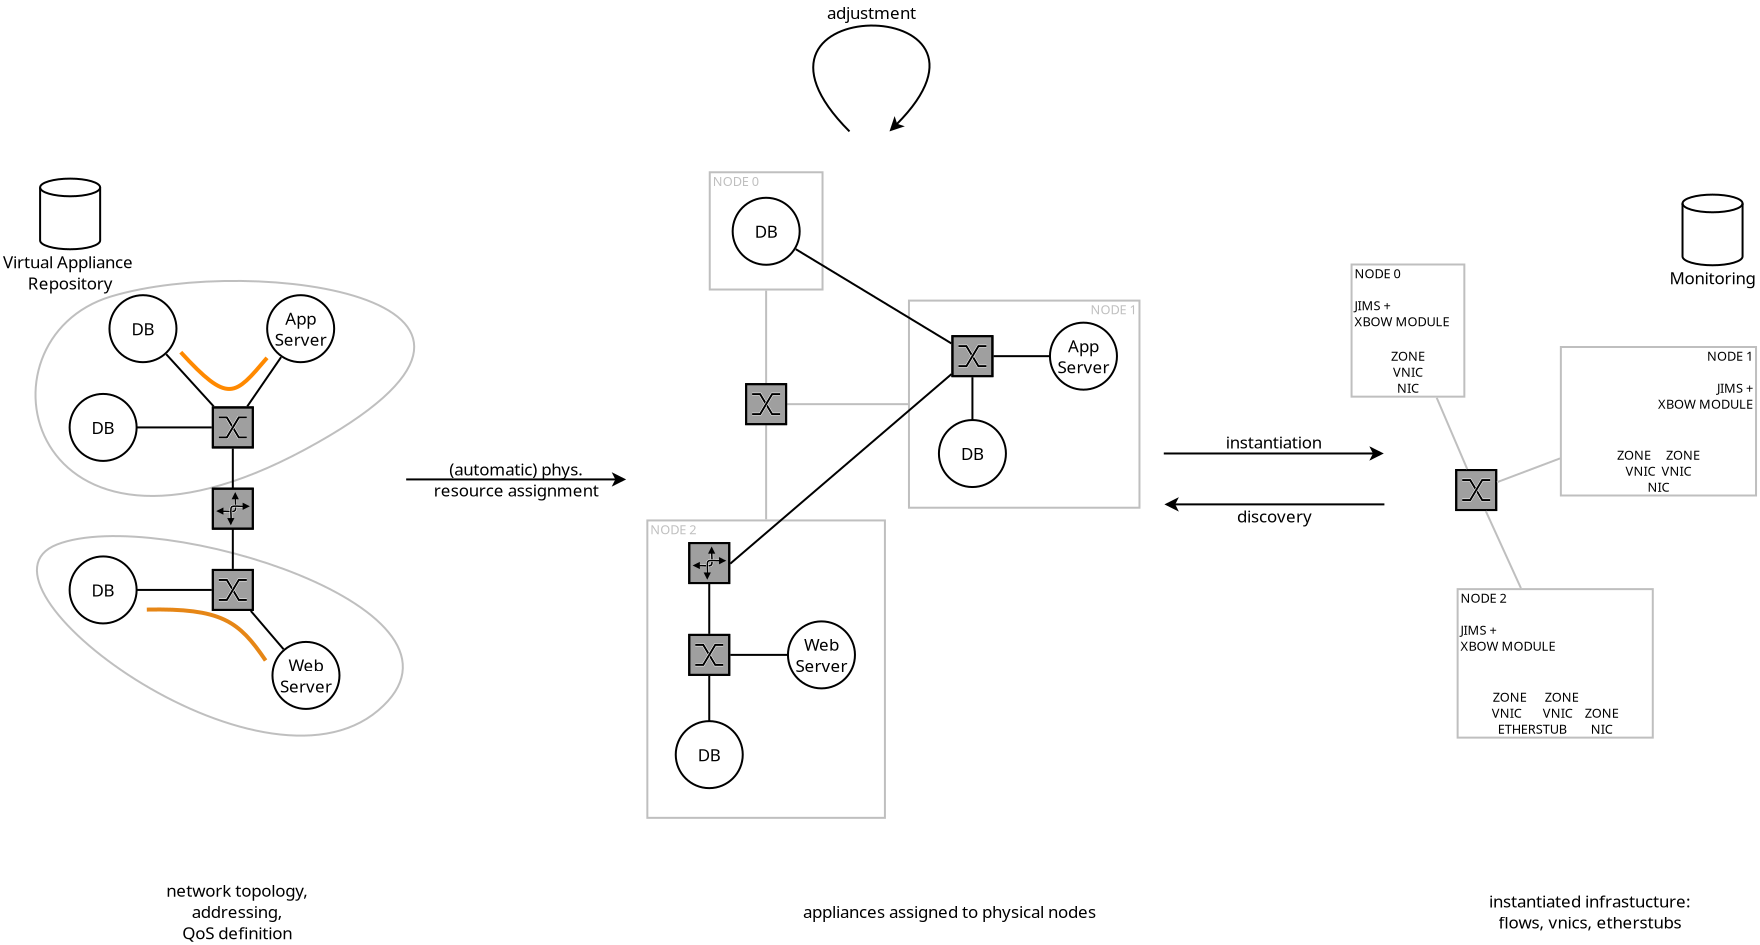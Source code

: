 <?xml version="1.0" encoding="UTF-8"?>
<dia:diagram xmlns:dia="http://www.lysator.liu.se/~alla/dia/">
  <dia:layer name="LANs, Nodes" visible="true">
    <dia:object type="Standard - Beziergon" version="0" id="O0">
      <dia:attribute name="obj_pos">
        <dia:point val="1,21.65"/>
      </dia:attribute>
      <dia:attribute name="obj_bb">
        <dia:rectangle val="-0.061,21.183;18.334,31.261"/>
      </dia:attribute>
      <dia:attribute name="bez_points">
        <dia:point val="1,21.65"/>
        <dia:point val="6.05,19.7"/>
        <dia:point val="22.95,24.95"/>
        <dia:point val="17.05,29.95"/>
        <dia:point val="11.15,34.95"/>
        <dia:point val="-4.05,23.6"/>
      </dia:attribute>
      <dia:attribute name="corner_types">
        <dia:enum val="164866672"/>
        <dia:enum val="0"/>
        <dia:enum val="0"/>
      </dia:attribute>
      <dia:attribute name="line_color">
        <dia:color val="#bfbfbf"/>
      </dia:attribute>
      <dia:attribute name="line_width">
        <dia:real val="0.1"/>
      </dia:attribute>
      <dia:attribute name="show_background">
        <dia:boolean val="true"/>
      </dia:attribute>
    </dia:object>
    <dia:object type="Standard - Beziergon" version="0" id="O1">
      <dia:attribute name="obj_pos">
        <dia:point val="3.7,9.25"/>
      </dia:attribute>
      <dia:attribute name="obj_bb">
        <dia:rectangle val="-0.133,8.425;18.902,19.277"/>
      </dia:attribute>
      <dia:attribute name="bez_points">
        <dia:point val="3.7,9.25"/>
        <dia:point val="10.85,7.1"/>
        <dia:point val="27.4,9.35"/>
        <dia:point val="13.4,16.9"/>
        <dia:point val="-0.6,24.45"/>
        <dia:point val="-3.45,11.4"/>
      </dia:attribute>
      <dia:attribute name="corner_types">
        <dia:enum val="165515408"/>
        <dia:enum val="0"/>
        <dia:enum val="0"/>
      </dia:attribute>
      <dia:attribute name="line_color">
        <dia:color val="#bfbfbf"/>
      </dia:attribute>
      <dia:attribute name="line_width">
        <dia:real val="0.1"/>
      </dia:attribute>
      <dia:attribute name="show_background">
        <dia:boolean val="true"/>
      </dia:attribute>
    </dia:object>
  </dia:layer>
  <dia:layer name="Tło" visible="true" active="true">
    <dia:object type="Network - Storage" version="1" id="O2">
      <dia:attribute name="obj_pos">
        <dia:point val="0.147,3.36"/>
      </dia:attribute>
      <dia:attribute name="obj_bb">
        <dia:rectangle val="-2.057,3.31;5.353,9.044"/>
      </dia:attribute>
      <dia:attribute name="meta">
        <dia:composite type="dict"/>
      </dia:attribute>
      <dia:attribute name="elem_corner">
        <dia:point val="0.147,3.36"/>
      </dia:attribute>
      <dia:attribute name="elem_width">
        <dia:real val="3.002"/>
      </dia:attribute>
      <dia:attribute name="elem_height">
        <dia:real val="3.532"/>
      </dia:attribute>
      <dia:attribute name="line_width">
        <dia:real val="0.1"/>
      </dia:attribute>
      <dia:attribute name="line_colour">
        <dia:color val="#000000"/>
      </dia:attribute>
      <dia:attribute name="fill_colour">
        <dia:color val="#ffffff"/>
      </dia:attribute>
      <dia:attribute name="show_background">
        <dia:boolean val="true"/>
      </dia:attribute>
      <dia:attribute name="line_style">
        <dia:enum val="0"/>
        <dia:real val="1"/>
      </dia:attribute>
      <dia:attribute name="padding">
        <dia:real val="0.1"/>
      </dia:attribute>
      <dia:attribute name="text">
        <dia:composite type="text">
          <dia:attribute name="string">
            <dia:string>#Virtual Appliance
Repository#</dia:string>
          </dia:attribute>
          <dia:attribute name="font">
            <dia:font family="sans" style="0" name="Helvetica"/>
          </dia:attribute>
          <dia:attribute name="height">
            <dia:real val="1.058"/>
          </dia:attribute>
          <dia:attribute name="pos">
            <dia:point val="1.648,7.686"/>
          </dia:attribute>
          <dia:attribute name="color">
            <dia:color val="#000000"/>
          </dia:attribute>
          <dia:attribute name="alignment">
            <dia:enum val="1"/>
          </dia:attribute>
        </dia:composite>
      </dia:attribute>
      <dia:attribute name="flip_horizontal">
        <dia:boolean val="false"/>
      </dia:attribute>
      <dia:attribute name="flip_vertical">
        <dia:boolean val="false"/>
      </dia:attribute>
      <dia:attribute name="subscale">
        <dia:real val="1"/>
      </dia:attribute>
    </dia:object>
    <dia:object type="Network - Switch Symbol" version="1" id="O3">
      <dia:attribute name="obj_pos">
        <dia:point val="8.783,14.8"/>
      </dia:attribute>
      <dia:attribute name="obj_bb">
        <dia:rectangle val="8.732,14.75;10.832,16.85"/>
      </dia:attribute>
      <dia:attribute name="meta">
        <dia:composite type="dict"/>
      </dia:attribute>
      <dia:attribute name="elem_corner">
        <dia:point val="8.783,14.8"/>
      </dia:attribute>
      <dia:attribute name="elem_width">
        <dia:real val="2.0"/>
      </dia:attribute>
      <dia:attribute name="elem_height">
        <dia:real val="2.0"/>
      </dia:attribute>
      <dia:attribute name="line_width">
        <dia:real val="0.1"/>
      </dia:attribute>
      <dia:attribute name="line_colour">
        <dia:color val="#000000"/>
      </dia:attribute>
      <dia:attribute name="fill_colour">
        <dia:color val="#ffffff"/>
      </dia:attribute>
      <dia:attribute name="show_background">
        <dia:boolean val="true"/>
      </dia:attribute>
      <dia:attribute name="line_style">
        <dia:enum val="0"/>
        <dia:real val="1"/>
      </dia:attribute>
      <dia:attribute name="flip_horizontal">
        <dia:boolean val="false"/>
      </dia:attribute>
      <dia:attribute name="flip_vertical">
        <dia:boolean val="false"/>
      </dia:attribute>
      <dia:attribute name="subscale">
        <dia:real val="1"/>
      </dia:attribute>
    </dia:object>
    <dia:object type="Network - Router Symbol" version="1" id="O4">
      <dia:attribute name="obj_pos">
        <dia:point val="8.783,18.863"/>
      </dia:attribute>
      <dia:attribute name="obj_bb">
        <dia:rectangle val="8.732,18.812;10.832,20.913"/>
      </dia:attribute>
      <dia:attribute name="meta">
        <dia:composite type="dict"/>
      </dia:attribute>
      <dia:attribute name="elem_corner">
        <dia:point val="8.783,18.863"/>
      </dia:attribute>
      <dia:attribute name="elem_width">
        <dia:real val="2"/>
      </dia:attribute>
      <dia:attribute name="elem_height">
        <dia:real val="2"/>
      </dia:attribute>
      <dia:attribute name="line_width">
        <dia:real val="0.1"/>
      </dia:attribute>
      <dia:attribute name="line_colour">
        <dia:color val="#000000"/>
      </dia:attribute>
      <dia:attribute name="fill_colour">
        <dia:color val="#ffffff"/>
      </dia:attribute>
      <dia:attribute name="show_background">
        <dia:boolean val="true"/>
      </dia:attribute>
      <dia:attribute name="line_style">
        <dia:enum val="0"/>
        <dia:real val="1"/>
      </dia:attribute>
      <dia:attribute name="flip_horizontal">
        <dia:boolean val="false"/>
      </dia:attribute>
      <dia:attribute name="flip_vertical">
        <dia:boolean val="false"/>
      </dia:attribute>
      <dia:attribute name="subscale">
        <dia:real val="1"/>
      </dia:attribute>
    </dia:object>
    <dia:object type="Network - Switch Symbol" version="1" id="O5">
      <dia:attribute name="obj_pos">
        <dia:point val="8.783,22.925"/>
      </dia:attribute>
      <dia:attribute name="obj_bb">
        <dia:rectangle val="8.732,22.875;10.832,24.975"/>
      </dia:attribute>
      <dia:attribute name="meta">
        <dia:composite type="dict"/>
      </dia:attribute>
      <dia:attribute name="elem_corner">
        <dia:point val="8.783,22.925"/>
      </dia:attribute>
      <dia:attribute name="elem_width">
        <dia:real val="2.0"/>
      </dia:attribute>
      <dia:attribute name="elem_height">
        <dia:real val="2.0"/>
      </dia:attribute>
      <dia:attribute name="line_width">
        <dia:real val="0.1"/>
      </dia:attribute>
      <dia:attribute name="line_colour">
        <dia:color val="#000000"/>
      </dia:attribute>
      <dia:attribute name="fill_colour">
        <dia:color val="#ffffff"/>
      </dia:attribute>
      <dia:attribute name="show_background">
        <dia:boolean val="true"/>
      </dia:attribute>
      <dia:attribute name="line_style">
        <dia:enum val="0"/>
        <dia:real val="1"/>
      </dia:attribute>
      <dia:attribute name="flip_horizontal">
        <dia:boolean val="false"/>
      </dia:attribute>
      <dia:attribute name="flip_vertical">
        <dia:boolean val="false"/>
      </dia:attribute>
      <dia:attribute name="subscale">
        <dia:real val="1"/>
      </dia:attribute>
    </dia:object>
    <dia:object type="Standard - Line" version="0" id="O6">
      <dia:attribute name="obj_pos">
        <dia:point val="9.783,20.863"/>
      </dia:attribute>
      <dia:attribute name="obj_bb">
        <dia:rectangle val="9.732,20.812;9.832,22.925"/>
      </dia:attribute>
      <dia:attribute name="conn_endpoints">
        <dia:point val="9.783,20.863"/>
        <dia:point val="9.783,22.875"/>
      </dia:attribute>
      <dia:attribute name="numcp">
        <dia:int val="1"/>
      </dia:attribute>
      <dia:connections>
        <dia:connection handle="0" to="O4" connection="2"/>
        <dia:connection handle="1" to="O5" connection="4"/>
      </dia:connections>
    </dia:object>
    <dia:object type="Standard - Line" version="0" id="O7">
      <dia:attribute name="obj_pos">
        <dia:point val="10.681,24.975"/>
      </dia:attribute>
      <dia:attribute name="obj_bb">
        <dia:rectangle val="10.61,24.905;12.393,26.964"/>
      </dia:attribute>
      <dia:attribute name="conn_endpoints">
        <dia:point val="10.681,24.975"/>
        <dia:point val="12.322,26.893"/>
      </dia:attribute>
      <dia:attribute name="numcp">
        <dia:int val="1"/>
      </dia:attribute>
      <dia:connections>
        <dia:connection handle="0" to="O5" connection="4"/>
      </dia:connections>
    </dia:object>
    <dia:object type="Standard - Line" version="0" id="O8">
      <dia:attribute name="obj_pos">
        <dia:point val="8.732,15.8"/>
      </dia:attribute>
      <dia:attribute name="obj_bb">
        <dia:rectangle val="4.923,15.75;8.782,15.85"/>
      </dia:attribute>
      <dia:attribute name="conn_endpoints">
        <dia:point val="8.732,15.8"/>
        <dia:point val="4.973,15.8"/>
      </dia:attribute>
      <dia:attribute name="numcp">
        <dia:int val="1"/>
      </dia:attribute>
      <dia:connections>
        <dia:connection handle="0" to="O3" connection="4"/>
        <dia:connection handle="1" to="O19" connection="3"/>
      </dia:connections>
    </dia:object>
    <dia:object type="Standard - Line" version="0" id="O9">
      <dia:attribute name="obj_pos">
        <dia:point val="8.732,23.925"/>
      </dia:attribute>
      <dia:attribute name="obj_bb">
        <dia:rectangle val="4.923,23.875;8.782,23.975"/>
      </dia:attribute>
      <dia:attribute name="conn_endpoints">
        <dia:point val="8.732,23.925"/>
        <dia:point val="4.973,23.925"/>
      </dia:attribute>
      <dia:attribute name="numcp">
        <dia:int val="1"/>
      </dia:attribute>
      <dia:connections>
        <dia:connection handle="0" to="O5" connection="4"/>
        <dia:connection handle="1" to="O21" connection="3"/>
      </dia:connections>
    </dia:object>
    <dia:object type="Standard - Line" version="0" id="O10">
      <dia:attribute name="obj_pos">
        <dia:point val="9.783,18.863"/>
      </dia:attribute>
      <dia:attribute name="obj_bb">
        <dia:rectangle val="9.732,16.8;9.832,18.913"/>
      </dia:attribute>
      <dia:attribute name="conn_endpoints">
        <dia:point val="9.783,18.863"/>
        <dia:point val="9.783,16.85"/>
      </dia:attribute>
      <dia:attribute name="numcp">
        <dia:int val="1"/>
      </dia:attribute>
      <dia:connections>
        <dia:connection handle="0" to="O4" connection="1"/>
        <dia:connection handle="1" to="O3" connection="4"/>
      </dia:connections>
    </dia:object>
    <dia:object type="Standard - Line" version="0" id="O11">
      <dia:attribute name="obj_pos">
        <dia:point val="10.504,14.75"/>
      </dia:attribute>
      <dia:attribute name="obj_bb">
        <dia:rectangle val="10.434,12.213;12.269,14.82"/>
      </dia:attribute>
      <dia:attribute name="conn_endpoints">
        <dia:point val="10.504,14.75"/>
        <dia:point val="12.199,12.283"/>
      </dia:attribute>
      <dia:attribute name="numcp">
        <dia:int val="1"/>
      </dia:attribute>
      <dia:connections>
        <dia:connection handle="0" to="O3" connection="4"/>
      </dia:connections>
    </dia:object>
    <dia:object type="Standard - Line" version="0" id="O12">
      <dia:attribute name="obj_pos">
        <dia:point val="8.827,14.75"/>
      </dia:attribute>
      <dia:attribute name="obj_bb">
        <dia:rectangle val="6.38,12.068;8.898,14.821"/>
      </dia:attribute>
      <dia:attribute name="conn_endpoints">
        <dia:point val="8.827,14.75"/>
        <dia:point val="6.451,12.139"/>
      </dia:attribute>
      <dia:attribute name="numcp">
        <dia:int val="1"/>
      </dia:attribute>
      <dia:connections>
        <dia:connection handle="0" to="O3" connection="4"/>
      </dia:connections>
    </dia:object>
    <dia:object type="Geometric - Perfect Circle" version="1" id="O13">
      <dia:attribute name="obj_pos">
        <dia:point val="11.5,9.188"/>
      </dia:attribute>
      <dia:attribute name="obj_bb">
        <dia:rectangle val="11.45,9.137;14.9,12.588"/>
      </dia:attribute>
      <dia:attribute name="meta">
        <dia:composite type="dict"/>
      </dia:attribute>
      <dia:attribute name="elem_corner">
        <dia:point val="11.5,9.188"/>
      </dia:attribute>
      <dia:attribute name="elem_width">
        <dia:real val="3.35"/>
      </dia:attribute>
      <dia:attribute name="elem_height">
        <dia:real val="3.35"/>
      </dia:attribute>
      <dia:attribute name="line_width">
        <dia:real val="0.1"/>
      </dia:attribute>
      <dia:attribute name="line_colour">
        <dia:color val="#000000"/>
      </dia:attribute>
      <dia:attribute name="fill_colour">
        <dia:color val="#ffffff"/>
      </dia:attribute>
      <dia:attribute name="show_background">
        <dia:boolean val="true"/>
      </dia:attribute>
      <dia:attribute name="line_style">
        <dia:enum val="0"/>
        <dia:real val="1"/>
      </dia:attribute>
      <dia:attribute name="flip_horizontal">
        <dia:boolean val="false"/>
      </dia:attribute>
      <dia:attribute name="flip_vertical">
        <dia:boolean val="false"/>
      </dia:attribute>
      <dia:attribute name="subscale">
        <dia:real val="1"/>
      </dia:attribute>
    </dia:object>
    <dia:object type="Standard - Text" version="1" id="O14">
      <dia:attribute name="obj_pos">
        <dia:point val="13.175,10.863"/>
      </dia:attribute>
      <dia:attribute name="obj_bb">
        <dia:rectangle val="11.785,9.84;14.565,11.885"/>
      </dia:attribute>
      <dia:attribute name="text">
        <dia:composite type="text">
          <dia:attribute name="string">
            <dia:string>#App
Server#</dia:string>
          </dia:attribute>
          <dia:attribute name="font">
            <dia:font family="sans" style="0" name="Helvetica"/>
          </dia:attribute>
          <dia:attribute name="height">
            <dia:real val="1.058"/>
          </dia:attribute>
          <dia:attribute name="pos">
            <dia:point val="13.175,10.627"/>
          </dia:attribute>
          <dia:attribute name="color">
            <dia:color val="#000000"/>
          </dia:attribute>
          <dia:attribute name="alignment">
            <dia:enum val="1"/>
          </dia:attribute>
        </dia:composite>
      </dia:attribute>
      <dia:attribute name="valign">
        <dia:enum val="2"/>
      </dia:attribute>
      <dia:connections>
        <dia:connection handle="0" to="O13" connection="8"/>
      </dia:connections>
    </dia:object>
    <dia:object type="Geometric - Perfect Circle" version="1" id="O15">
      <dia:attribute name="obj_pos">
        <dia:point val="3.615,9.188"/>
      </dia:attribute>
      <dia:attribute name="obj_bb">
        <dia:rectangle val="3.565,9.137;7.015,12.588"/>
      </dia:attribute>
      <dia:attribute name="meta">
        <dia:composite type="dict"/>
      </dia:attribute>
      <dia:attribute name="elem_corner">
        <dia:point val="3.615,9.188"/>
      </dia:attribute>
      <dia:attribute name="elem_width">
        <dia:real val="3.35"/>
      </dia:attribute>
      <dia:attribute name="elem_height">
        <dia:real val="3.35"/>
      </dia:attribute>
      <dia:attribute name="line_width">
        <dia:real val="0.1"/>
      </dia:attribute>
      <dia:attribute name="line_colour">
        <dia:color val="#000000"/>
      </dia:attribute>
      <dia:attribute name="fill_colour">
        <dia:color val="#ffffff"/>
      </dia:attribute>
      <dia:attribute name="show_background">
        <dia:boolean val="true"/>
      </dia:attribute>
      <dia:attribute name="line_style">
        <dia:enum val="0"/>
        <dia:real val="1"/>
      </dia:attribute>
      <dia:attribute name="flip_horizontal">
        <dia:boolean val="false"/>
      </dia:attribute>
      <dia:attribute name="flip_vertical">
        <dia:boolean val="false"/>
      </dia:attribute>
      <dia:attribute name="subscale">
        <dia:real val="1"/>
      </dia:attribute>
    </dia:object>
    <dia:object type="Standard - Text" version="1" id="O16">
      <dia:attribute name="obj_pos">
        <dia:point val="5.29,10.863"/>
      </dia:attribute>
      <dia:attribute name="obj_bb">
        <dia:rectangle val="4.673,10.369;5.907,11.356"/>
      </dia:attribute>
      <dia:attribute name="text">
        <dia:composite type="text">
          <dia:attribute name="string">
            <dia:string>#DB#</dia:string>
          </dia:attribute>
          <dia:attribute name="font">
            <dia:font family="sans" style="0" name="Helvetica"/>
          </dia:attribute>
          <dia:attribute name="height">
            <dia:real val="1.058"/>
          </dia:attribute>
          <dia:attribute name="pos">
            <dia:point val="5.29,11.156"/>
          </dia:attribute>
          <dia:attribute name="color">
            <dia:color val="#000000"/>
          </dia:attribute>
          <dia:attribute name="alignment">
            <dia:enum val="1"/>
          </dia:attribute>
        </dia:composite>
      </dia:attribute>
      <dia:attribute name="valign">
        <dia:enum val="2"/>
      </dia:attribute>
      <dia:connections>
        <dia:connection handle="0" to="O15" connection="8"/>
      </dia:connections>
    </dia:object>
    <dia:object type="Geometric - Perfect Circle" version="1" id="O17">
      <dia:attribute name="obj_pos">
        <dia:point val="11.765,26.525"/>
      </dia:attribute>
      <dia:attribute name="obj_bb">
        <dia:rectangle val="11.715,26.475;15.165,29.925"/>
      </dia:attribute>
      <dia:attribute name="meta">
        <dia:composite type="dict"/>
      </dia:attribute>
      <dia:attribute name="elem_corner">
        <dia:point val="11.765,26.525"/>
      </dia:attribute>
      <dia:attribute name="elem_width">
        <dia:real val="3.35"/>
      </dia:attribute>
      <dia:attribute name="elem_height">
        <dia:real val="3.35"/>
      </dia:attribute>
      <dia:attribute name="line_width">
        <dia:real val="0.1"/>
      </dia:attribute>
      <dia:attribute name="line_colour">
        <dia:color val="#000000"/>
      </dia:attribute>
      <dia:attribute name="fill_colour">
        <dia:color val="#ffffff"/>
      </dia:attribute>
      <dia:attribute name="show_background">
        <dia:boolean val="true"/>
      </dia:attribute>
      <dia:attribute name="line_style">
        <dia:enum val="0"/>
        <dia:real val="1"/>
      </dia:attribute>
      <dia:attribute name="flip_horizontal">
        <dia:boolean val="false"/>
      </dia:attribute>
      <dia:attribute name="flip_vertical">
        <dia:boolean val="false"/>
      </dia:attribute>
      <dia:attribute name="subscale">
        <dia:real val="1"/>
      </dia:attribute>
    </dia:object>
    <dia:object type="Standard - Text" version="1" id="O18">
      <dia:attribute name="obj_pos">
        <dia:point val="13.44,28.2"/>
      </dia:attribute>
      <dia:attribute name="obj_bb">
        <dia:rectangle val="12.05,27.177;14.83,29.223"/>
      </dia:attribute>
      <dia:attribute name="text">
        <dia:composite type="text">
          <dia:attribute name="string">
            <dia:string>#Web
Server#</dia:string>
          </dia:attribute>
          <dia:attribute name="font">
            <dia:font family="sans" style="0" name="Helvetica"/>
          </dia:attribute>
          <dia:attribute name="height">
            <dia:real val="1.058"/>
          </dia:attribute>
          <dia:attribute name="pos">
            <dia:point val="13.44,27.965"/>
          </dia:attribute>
          <dia:attribute name="color">
            <dia:color val="#000000"/>
          </dia:attribute>
          <dia:attribute name="alignment">
            <dia:enum val="1"/>
          </dia:attribute>
        </dia:composite>
      </dia:attribute>
      <dia:attribute name="valign">
        <dia:enum val="2"/>
      </dia:attribute>
      <dia:connections>
        <dia:connection handle="0" to="O17" connection="8"/>
      </dia:connections>
    </dia:object>
    <dia:object type="Geometric - Perfect Circle" version="1" id="O19">
      <dia:attribute name="obj_pos">
        <dia:point val="1.623,14.125"/>
      </dia:attribute>
      <dia:attribute name="obj_bb">
        <dia:rectangle val="1.573,14.075;5.022,17.525"/>
      </dia:attribute>
      <dia:attribute name="meta">
        <dia:composite type="dict"/>
      </dia:attribute>
      <dia:attribute name="elem_corner">
        <dia:point val="1.623,14.125"/>
      </dia:attribute>
      <dia:attribute name="elem_width">
        <dia:real val="3.35"/>
      </dia:attribute>
      <dia:attribute name="elem_height">
        <dia:real val="3.35"/>
      </dia:attribute>
      <dia:attribute name="line_width">
        <dia:real val="0.1"/>
      </dia:attribute>
      <dia:attribute name="line_colour">
        <dia:color val="#000000"/>
      </dia:attribute>
      <dia:attribute name="fill_colour">
        <dia:color val="#ffffff"/>
      </dia:attribute>
      <dia:attribute name="show_background">
        <dia:boolean val="true"/>
      </dia:attribute>
      <dia:attribute name="line_style">
        <dia:enum val="0"/>
        <dia:real val="1"/>
      </dia:attribute>
      <dia:attribute name="flip_horizontal">
        <dia:boolean val="false"/>
      </dia:attribute>
      <dia:attribute name="flip_vertical">
        <dia:boolean val="false"/>
      </dia:attribute>
      <dia:attribute name="subscale">
        <dia:real val="1"/>
      </dia:attribute>
    </dia:object>
    <dia:object type="Standard - Text" version="1" id="O20">
      <dia:attribute name="obj_pos">
        <dia:point val="3.297,15.8"/>
      </dia:attribute>
      <dia:attribute name="obj_bb">
        <dia:rectangle val="2.68,15.306;3.915,16.294"/>
      </dia:attribute>
      <dia:attribute name="text">
        <dia:composite type="text">
          <dia:attribute name="string">
            <dia:string>#DB#</dia:string>
          </dia:attribute>
          <dia:attribute name="font">
            <dia:font family="sans" style="0" name="Helvetica"/>
          </dia:attribute>
          <dia:attribute name="height">
            <dia:real val="1.058"/>
          </dia:attribute>
          <dia:attribute name="pos">
            <dia:point val="3.297,16.094"/>
          </dia:attribute>
          <dia:attribute name="color">
            <dia:color val="#000000"/>
          </dia:attribute>
          <dia:attribute name="alignment">
            <dia:enum val="1"/>
          </dia:attribute>
        </dia:composite>
      </dia:attribute>
      <dia:attribute name="valign">
        <dia:enum val="2"/>
      </dia:attribute>
      <dia:connections>
        <dia:connection handle="0" to="O19" connection="8"/>
      </dia:connections>
    </dia:object>
    <dia:object type="Geometric - Perfect Circle" version="1" id="O21">
      <dia:attribute name="obj_pos">
        <dia:point val="1.623,22.25"/>
      </dia:attribute>
      <dia:attribute name="obj_bb">
        <dia:rectangle val="1.573,22.2;5.022,25.65"/>
      </dia:attribute>
      <dia:attribute name="meta">
        <dia:composite type="dict"/>
      </dia:attribute>
      <dia:attribute name="elem_corner">
        <dia:point val="1.623,22.25"/>
      </dia:attribute>
      <dia:attribute name="elem_width">
        <dia:real val="3.35"/>
      </dia:attribute>
      <dia:attribute name="elem_height">
        <dia:real val="3.35"/>
      </dia:attribute>
      <dia:attribute name="line_width">
        <dia:real val="0.1"/>
      </dia:attribute>
      <dia:attribute name="line_colour">
        <dia:color val="#000000"/>
      </dia:attribute>
      <dia:attribute name="fill_colour">
        <dia:color val="#ffffff"/>
      </dia:attribute>
      <dia:attribute name="show_background">
        <dia:boolean val="true"/>
      </dia:attribute>
      <dia:attribute name="line_style">
        <dia:enum val="0"/>
        <dia:real val="1"/>
      </dia:attribute>
      <dia:attribute name="flip_horizontal">
        <dia:boolean val="false"/>
      </dia:attribute>
      <dia:attribute name="flip_vertical">
        <dia:boolean val="false"/>
      </dia:attribute>
      <dia:attribute name="subscale">
        <dia:real val="1"/>
      </dia:attribute>
    </dia:object>
    <dia:object type="Standard - Text" version="1" id="O22">
      <dia:attribute name="obj_pos">
        <dia:point val="3.297,23.925"/>
      </dia:attribute>
      <dia:attribute name="obj_bb">
        <dia:rectangle val="2.68,23.431;3.915,24.419"/>
      </dia:attribute>
      <dia:attribute name="text">
        <dia:composite type="text">
          <dia:attribute name="string">
            <dia:string>#DB#</dia:string>
          </dia:attribute>
          <dia:attribute name="font">
            <dia:font family="sans" style="0" name="Helvetica"/>
          </dia:attribute>
          <dia:attribute name="height">
            <dia:real val="1.058"/>
          </dia:attribute>
          <dia:attribute name="pos">
            <dia:point val="3.297,24.219"/>
          </dia:attribute>
          <dia:attribute name="color">
            <dia:color val="#000000"/>
          </dia:attribute>
          <dia:attribute name="alignment">
            <dia:enum val="1"/>
          </dia:attribute>
        </dia:composite>
      </dia:attribute>
      <dia:attribute name="valign">
        <dia:enum val="2"/>
      </dia:attribute>
      <dia:connections>
        <dia:connection handle="0" to="O21" connection="8"/>
      </dia:connections>
    </dia:object>
    <dia:object type="Standard - Box" version="0" id="O23">
      <dia:attribute name="obj_pos">
        <dia:point val="33.629,3.042"/>
      </dia:attribute>
      <dia:attribute name="obj_bb">
        <dia:rectangle val="33.579,2.992;39.318,8.955"/>
      </dia:attribute>
      <dia:attribute name="elem_corner">
        <dia:point val="33.629,3.042"/>
      </dia:attribute>
      <dia:attribute name="elem_width">
        <dia:real val="5.639"/>
      </dia:attribute>
      <dia:attribute name="elem_height">
        <dia:real val="5.863"/>
      </dia:attribute>
      <dia:attribute name="border_width">
        <dia:real val="0.1"/>
      </dia:attribute>
      <dia:attribute name="border_color">
        <dia:color val="#bfbfbf"/>
      </dia:attribute>
      <dia:attribute name="show_background">
        <dia:boolean val="true"/>
      </dia:attribute>
    </dia:object>
    <dia:object type="Standard - Box" version="0" id="O24">
      <dia:attribute name="obj_pos">
        <dia:point val="43.59,9.459"/>
      </dia:attribute>
      <dia:attribute name="obj_bb">
        <dia:rectangle val="43.54,9.409;55.166,19.865"/>
      </dia:attribute>
      <dia:attribute name="elem_corner">
        <dia:point val="43.59,9.459"/>
      </dia:attribute>
      <dia:attribute name="elem_width">
        <dia:real val="11.525"/>
      </dia:attribute>
      <dia:attribute name="elem_height">
        <dia:real val="10.356"/>
      </dia:attribute>
      <dia:attribute name="border_width">
        <dia:real val="0.1"/>
      </dia:attribute>
      <dia:attribute name="border_color">
        <dia:color val="#bfbfbf"/>
      </dia:attribute>
      <dia:attribute name="show_background">
        <dia:boolean val="true"/>
      </dia:attribute>
    </dia:object>
    <dia:object type="Standard - Box" version="0" id="O25">
      <dia:attribute name="obj_pos">
        <dia:point val="30.509,20.451"/>
      </dia:attribute>
      <dia:attribute name="obj_bb">
        <dia:rectangle val="30.459,20.401;42.438,35.371"/>
      </dia:attribute>
      <dia:attribute name="elem_corner">
        <dia:point val="30.509,20.451"/>
      </dia:attribute>
      <dia:attribute name="elem_width">
        <dia:real val="11.879"/>
      </dia:attribute>
      <dia:attribute name="elem_height">
        <dia:real val="14.87"/>
      </dia:attribute>
      <dia:attribute name="border_width">
        <dia:real val="0.1"/>
      </dia:attribute>
      <dia:attribute name="border_color">
        <dia:color val="#bfbfbf"/>
      </dia:attribute>
      <dia:attribute name="show_background">
        <dia:boolean val="true"/>
      </dia:attribute>
    </dia:object>
    <dia:object type="Standard - Line" version="0" id="O26">
      <dia:attribute name="obj_pos">
        <dia:point val="37.498,14.637"/>
      </dia:attribute>
      <dia:attribute name="obj_bb">
        <dia:rectangle val="37.448,14.587;43.592,14.687"/>
      </dia:attribute>
      <dia:attribute name="conn_endpoints">
        <dia:point val="37.498,14.637"/>
        <dia:point val="43.542,14.637"/>
      </dia:attribute>
      <dia:attribute name="numcp">
        <dia:int val="1"/>
      </dia:attribute>
      <dia:attribute name="line_color">
        <dia:color val="#bfbfbf"/>
      </dia:attribute>
      <dia:connections>
        <dia:connection handle="0" to="O29" connection="4"/>
        <dia:connection handle="1" to="O24" connection="8"/>
      </dia:connections>
    </dia:object>
    <dia:object type="Standard - Line" version="0" id="O27">
      <dia:attribute name="obj_pos">
        <dia:point val="36.448,20.404"/>
      </dia:attribute>
      <dia:attribute name="obj_bb">
        <dia:rectangle val="36.398,15.637;36.498,20.454"/>
      </dia:attribute>
      <dia:attribute name="conn_endpoints">
        <dia:point val="36.448,20.404"/>
        <dia:point val="36.448,15.687"/>
      </dia:attribute>
      <dia:attribute name="numcp">
        <dia:int val="1"/>
      </dia:attribute>
      <dia:attribute name="line_color">
        <dia:color val="#bfbfbf"/>
      </dia:attribute>
      <dia:connections>
        <dia:connection handle="0" to="O25" connection="8"/>
        <dia:connection handle="1" to="O29" connection="4"/>
      </dia:connections>
    </dia:object>
    <dia:object type="Standard - Line" version="0" id="O28">
      <dia:attribute name="obj_pos">
        <dia:point val="36.448,8.953"/>
      </dia:attribute>
      <dia:attribute name="obj_bb">
        <dia:rectangle val="36.398,8.903;36.498,13.637"/>
      </dia:attribute>
      <dia:attribute name="conn_endpoints">
        <dia:point val="36.448,8.953"/>
        <dia:point val="36.448,13.587"/>
      </dia:attribute>
      <dia:attribute name="numcp">
        <dia:int val="1"/>
      </dia:attribute>
      <dia:attribute name="line_color">
        <dia:color val="#bfbfbf"/>
      </dia:attribute>
      <dia:connections>
        <dia:connection handle="0" to="O23" connection="8"/>
        <dia:connection handle="1" to="O29" connection="4"/>
      </dia:connections>
    </dia:object>
    <dia:object type="Network - Switch Symbol" version="1" id="O29">
      <dia:attribute name="obj_pos">
        <dia:point val="35.448,13.637"/>
      </dia:attribute>
      <dia:attribute name="obj_bb">
        <dia:rectangle val="35.398,13.587;37.498,15.687"/>
      </dia:attribute>
      <dia:attribute name="meta">
        <dia:composite type="dict"/>
      </dia:attribute>
      <dia:attribute name="elem_corner">
        <dia:point val="35.448,13.637"/>
      </dia:attribute>
      <dia:attribute name="elem_width">
        <dia:real val="2"/>
      </dia:attribute>
      <dia:attribute name="elem_height">
        <dia:real val="2"/>
      </dia:attribute>
      <dia:attribute name="line_width">
        <dia:real val="0.1"/>
      </dia:attribute>
      <dia:attribute name="line_colour">
        <dia:color val="#000000"/>
      </dia:attribute>
      <dia:attribute name="fill_colour">
        <dia:color val="#ffffff"/>
      </dia:attribute>
      <dia:attribute name="show_background">
        <dia:boolean val="true"/>
      </dia:attribute>
      <dia:attribute name="line_style">
        <dia:enum val="0"/>
        <dia:real val="1"/>
      </dia:attribute>
      <dia:attribute name="flip_horizontal">
        <dia:boolean val="false"/>
      </dia:attribute>
      <dia:attribute name="flip_vertical">
        <dia:boolean val="false"/>
      </dia:attribute>
      <dia:attribute name="subscale">
        <dia:real val="1"/>
      </dia:attribute>
    </dia:object>
    <dia:object type="Network - Switch Symbol" version="1" id="O30">
      <dia:attribute name="obj_pos">
        <dia:point val="45.763,11.237"/>
      </dia:attribute>
      <dia:attribute name="obj_bb">
        <dia:rectangle val="45.713,11.187;47.813,13.287"/>
      </dia:attribute>
      <dia:attribute name="meta">
        <dia:composite type="dict"/>
      </dia:attribute>
      <dia:attribute name="elem_corner">
        <dia:point val="45.763,11.237"/>
      </dia:attribute>
      <dia:attribute name="elem_width">
        <dia:real val="2.0"/>
      </dia:attribute>
      <dia:attribute name="elem_height">
        <dia:real val="2.0"/>
      </dia:attribute>
      <dia:attribute name="line_width">
        <dia:real val="0.1"/>
      </dia:attribute>
      <dia:attribute name="line_colour">
        <dia:color val="#000000"/>
      </dia:attribute>
      <dia:attribute name="fill_colour">
        <dia:color val="#ffffff"/>
      </dia:attribute>
      <dia:attribute name="show_background">
        <dia:boolean val="true"/>
      </dia:attribute>
      <dia:attribute name="line_style">
        <dia:enum val="0"/>
        <dia:real val="1"/>
      </dia:attribute>
      <dia:attribute name="flip_horizontal">
        <dia:boolean val="false"/>
      </dia:attribute>
      <dia:attribute name="flip_vertical">
        <dia:boolean val="false"/>
      </dia:attribute>
      <dia:attribute name="subscale">
        <dia:real val="1"/>
      </dia:attribute>
    </dia:object>
    <dia:object type="Standard - Line" version="0" id="O31">
      <dia:attribute name="obj_pos">
        <dia:point val="45.713,11.601"/>
      </dia:attribute>
      <dia:attribute name="obj_bb">
        <dia:rectangle val="37.857,6.818;45.782,11.67"/>
      </dia:attribute>
      <dia:attribute name="conn_endpoints">
        <dia:point val="45.713,11.601"/>
        <dia:point val="37.926,6.886"/>
      </dia:attribute>
      <dia:attribute name="numcp">
        <dia:int val="1"/>
      </dia:attribute>
      <dia:connections>
        <dia:connection handle="0" to="O30" connection="4"/>
      </dia:connections>
    </dia:object>
    <dia:object type="Standard - Line" version="0" id="O32">
      <dia:attribute name="obj_pos">
        <dia:point val="47.813,12.237"/>
      </dia:attribute>
      <dia:attribute name="obj_bb">
        <dia:rectangle val="47.763,12.187;50.69,12.287"/>
      </dia:attribute>
      <dia:attribute name="conn_endpoints">
        <dia:point val="47.813,12.237"/>
        <dia:point val="50.64,12.237"/>
      </dia:attribute>
      <dia:attribute name="numcp">
        <dia:int val="1"/>
      </dia:attribute>
      <dia:connections>
        <dia:connection handle="0" to="O30" connection="4"/>
        <dia:connection handle="1" to="O34" connection="2"/>
      </dia:connections>
    </dia:object>
    <dia:object type="Standard - Line" version="0" id="O33">
      <dia:attribute name="obj_pos">
        <dia:point val="46.763,13.287"/>
      </dia:attribute>
      <dia:attribute name="obj_bb">
        <dia:rectangle val="46.713,13.237;46.813,15.481"/>
      </dia:attribute>
      <dia:attribute name="conn_endpoints">
        <dia:point val="46.763,13.287"/>
        <dia:point val="46.763,15.431"/>
      </dia:attribute>
      <dia:attribute name="numcp">
        <dia:int val="1"/>
      </dia:attribute>
      <dia:connections>
        <dia:connection handle="0" to="O30" connection="4"/>
        <dia:connection handle="1" to="O36" connection="1"/>
      </dia:connections>
    </dia:object>
    <dia:object type="Geometric - Perfect Circle" version="1" id="O34">
      <dia:attribute name="obj_pos">
        <dia:point val="50.64,10.562"/>
      </dia:attribute>
      <dia:attribute name="obj_bb">
        <dia:rectangle val="50.59,10.512;54.04,13.962"/>
      </dia:attribute>
      <dia:attribute name="meta">
        <dia:composite type="dict"/>
      </dia:attribute>
      <dia:attribute name="elem_corner">
        <dia:point val="50.64,10.562"/>
      </dia:attribute>
      <dia:attribute name="elem_width">
        <dia:real val="3.35"/>
      </dia:attribute>
      <dia:attribute name="elem_height">
        <dia:real val="3.35"/>
      </dia:attribute>
      <dia:attribute name="line_width">
        <dia:real val="0.1"/>
      </dia:attribute>
      <dia:attribute name="line_colour">
        <dia:color val="#000000"/>
      </dia:attribute>
      <dia:attribute name="fill_colour">
        <dia:color val="#ffffff"/>
      </dia:attribute>
      <dia:attribute name="show_background">
        <dia:boolean val="true"/>
      </dia:attribute>
      <dia:attribute name="line_style">
        <dia:enum val="0"/>
        <dia:real val="1"/>
      </dia:attribute>
      <dia:attribute name="flip_horizontal">
        <dia:boolean val="false"/>
      </dia:attribute>
      <dia:attribute name="flip_vertical">
        <dia:boolean val="false"/>
      </dia:attribute>
      <dia:attribute name="subscale">
        <dia:real val="1"/>
      </dia:attribute>
    </dia:object>
    <dia:object type="Standard - Text" version="1" id="O35">
      <dia:attribute name="obj_pos">
        <dia:point val="52.315,12.237"/>
      </dia:attribute>
      <dia:attribute name="obj_bb">
        <dia:rectangle val="50.925,11.214;53.705,13.26"/>
      </dia:attribute>
      <dia:attribute name="text">
        <dia:composite type="text">
          <dia:attribute name="string">
            <dia:string>#App
Server#</dia:string>
          </dia:attribute>
          <dia:attribute name="font">
            <dia:font family="sans" style="0" name="Helvetica"/>
          </dia:attribute>
          <dia:attribute name="height">
            <dia:real val="1.058"/>
          </dia:attribute>
          <dia:attribute name="pos">
            <dia:point val="52.315,12.001"/>
          </dia:attribute>
          <dia:attribute name="color">
            <dia:color val="#000000"/>
          </dia:attribute>
          <dia:attribute name="alignment">
            <dia:enum val="1"/>
          </dia:attribute>
        </dia:composite>
      </dia:attribute>
      <dia:attribute name="valign">
        <dia:enum val="2"/>
      </dia:attribute>
      <dia:connections>
        <dia:connection handle="0" to="O34" connection="8"/>
      </dia:connections>
    </dia:object>
    <dia:object type="Geometric - Perfect Circle" version="1" id="O36">
      <dia:attribute name="obj_pos">
        <dia:point val="45.088,15.431"/>
      </dia:attribute>
      <dia:attribute name="obj_bb">
        <dia:rectangle val="45.038,15.381;48.488,18.831"/>
      </dia:attribute>
      <dia:attribute name="meta">
        <dia:composite type="dict"/>
      </dia:attribute>
      <dia:attribute name="elem_corner">
        <dia:point val="45.088,15.431"/>
      </dia:attribute>
      <dia:attribute name="elem_width">
        <dia:real val="3.35"/>
      </dia:attribute>
      <dia:attribute name="elem_height">
        <dia:real val="3.35"/>
      </dia:attribute>
      <dia:attribute name="line_width">
        <dia:real val="0.1"/>
      </dia:attribute>
      <dia:attribute name="line_colour">
        <dia:color val="#000000"/>
      </dia:attribute>
      <dia:attribute name="fill_colour">
        <dia:color val="#ffffff"/>
      </dia:attribute>
      <dia:attribute name="show_background">
        <dia:boolean val="true"/>
      </dia:attribute>
      <dia:attribute name="line_style">
        <dia:enum val="0"/>
        <dia:real val="1"/>
      </dia:attribute>
      <dia:attribute name="flip_horizontal">
        <dia:boolean val="false"/>
      </dia:attribute>
      <dia:attribute name="flip_vertical">
        <dia:boolean val="false"/>
      </dia:attribute>
      <dia:attribute name="subscale">
        <dia:real val="1"/>
      </dia:attribute>
    </dia:object>
    <dia:object type="Standard - Text" version="1" id="O37">
      <dia:attribute name="obj_pos">
        <dia:point val="46.763,17.106"/>
      </dia:attribute>
      <dia:attribute name="obj_bb">
        <dia:rectangle val="46.145,16.612;47.38,17.6"/>
      </dia:attribute>
      <dia:attribute name="text">
        <dia:composite type="text">
          <dia:attribute name="string">
            <dia:string>#DB#</dia:string>
          </dia:attribute>
          <dia:attribute name="font">
            <dia:font family="sans" style="0" name="Helvetica"/>
          </dia:attribute>
          <dia:attribute name="height">
            <dia:real val="1.058"/>
          </dia:attribute>
          <dia:attribute name="pos">
            <dia:point val="46.763,17.4"/>
          </dia:attribute>
          <dia:attribute name="color">
            <dia:color val="#000000"/>
          </dia:attribute>
          <dia:attribute name="alignment">
            <dia:enum val="1"/>
          </dia:attribute>
        </dia:composite>
      </dia:attribute>
      <dia:attribute name="valign">
        <dia:enum val="2"/>
      </dia:attribute>
      <dia:connections>
        <dia:connection handle="0" to="O36" connection="8"/>
      </dia:connections>
    </dia:object>
    <dia:object type="Geometric - Perfect Circle" version="1" id="O38">
      <dia:attribute name="obj_pos">
        <dia:point val="34.775,4.318"/>
      </dia:attribute>
      <dia:attribute name="obj_bb">
        <dia:rectangle val="34.725,4.268;38.175,7.718"/>
      </dia:attribute>
      <dia:attribute name="meta">
        <dia:composite type="dict"/>
      </dia:attribute>
      <dia:attribute name="elem_corner">
        <dia:point val="34.775,4.318"/>
      </dia:attribute>
      <dia:attribute name="elem_width">
        <dia:real val="3.35"/>
      </dia:attribute>
      <dia:attribute name="elem_height">
        <dia:real val="3.35"/>
      </dia:attribute>
      <dia:attribute name="line_width">
        <dia:real val="0.1"/>
      </dia:attribute>
      <dia:attribute name="line_colour">
        <dia:color val="#000000"/>
      </dia:attribute>
      <dia:attribute name="fill_colour">
        <dia:color val="#ffffff"/>
      </dia:attribute>
      <dia:attribute name="show_background">
        <dia:boolean val="true"/>
      </dia:attribute>
      <dia:attribute name="line_style">
        <dia:enum val="0"/>
        <dia:real val="1"/>
      </dia:attribute>
      <dia:attribute name="flip_horizontal">
        <dia:boolean val="false"/>
      </dia:attribute>
      <dia:attribute name="flip_vertical">
        <dia:boolean val="false"/>
      </dia:attribute>
      <dia:attribute name="subscale">
        <dia:real val="1"/>
      </dia:attribute>
    </dia:object>
    <dia:object type="Standard - Text" version="1" id="O39">
      <dia:attribute name="obj_pos">
        <dia:point val="36.45,5.993"/>
      </dia:attribute>
      <dia:attribute name="obj_bb">
        <dia:rectangle val="35.833,5.499;37.068,6.486"/>
      </dia:attribute>
      <dia:attribute name="text">
        <dia:composite type="text">
          <dia:attribute name="string">
            <dia:string>#DB#</dia:string>
          </dia:attribute>
          <dia:attribute name="font">
            <dia:font family="sans" style="0" name="Helvetica"/>
          </dia:attribute>
          <dia:attribute name="height">
            <dia:real val="1.058"/>
          </dia:attribute>
          <dia:attribute name="pos">
            <dia:point val="36.45,6.286"/>
          </dia:attribute>
          <dia:attribute name="color">
            <dia:color val="#000000"/>
          </dia:attribute>
          <dia:attribute name="alignment">
            <dia:enum val="1"/>
          </dia:attribute>
        </dia:composite>
      </dia:attribute>
      <dia:attribute name="valign">
        <dia:enum val="2"/>
      </dia:attribute>
      <dia:connections>
        <dia:connection handle="0" to="O38" connection="8"/>
      </dia:connections>
    </dia:object>
    <dia:object type="Network - Router Symbol" version="1" id="O40">
      <dia:attribute name="obj_pos">
        <dia:point val="32.604,21.583"/>
      </dia:attribute>
      <dia:attribute name="obj_bb">
        <dia:rectangle val="32.554,21.533;34.654,23.633"/>
      </dia:attribute>
      <dia:attribute name="meta">
        <dia:composite type="dict"/>
      </dia:attribute>
      <dia:attribute name="elem_corner">
        <dia:point val="32.604,21.583"/>
      </dia:attribute>
      <dia:attribute name="elem_width">
        <dia:real val="2"/>
      </dia:attribute>
      <dia:attribute name="elem_height">
        <dia:real val="2"/>
      </dia:attribute>
      <dia:attribute name="line_width">
        <dia:real val="0.1"/>
      </dia:attribute>
      <dia:attribute name="line_colour">
        <dia:color val="#000000"/>
      </dia:attribute>
      <dia:attribute name="fill_colour">
        <dia:color val="#ffffff"/>
      </dia:attribute>
      <dia:attribute name="show_background">
        <dia:boolean val="true"/>
      </dia:attribute>
      <dia:attribute name="line_style">
        <dia:enum val="0"/>
        <dia:real val="1"/>
      </dia:attribute>
      <dia:attribute name="flip_horizontal">
        <dia:boolean val="false"/>
      </dia:attribute>
      <dia:attribute name="flip_vertical">
        <dia:boolean val="false"/>
      </dia:attribute>
      <dia:attribute name="subscale">
        <dia:real val="1"/>
      </dia:attribute>
    </dia:object>
    <dia:object type="Network - Switch Symbol" version="1" id="O41">
      <dia:attribute name="obj_pos">
        <dia:point val="32.604,26.173"/>
      </dia:attribute>
      <dia:attribute name="obj_bb">
        <dia:rectangle val="32.554,26.123;34.654,28.223"/>
      </dia:attribute>
      <dia:attribute name="meta">
        <dia:composite type="dict"/>
      </dia:attribute>
      <dia:attribute name="elem_corner">
        <dia:point val="32.604,26.173"/>
      </dia:attribute>
      <dia:attribute name="elem_width">
        <dia:real val="2.0"/>
      </dia:attribute>
      <dia:attribute name="elem_height">
        <dia:real val="2.0"/>
      </dia:attribute>
      <dia:attribute name="line_width">
        <dia:real val="0.1"/>
      </dia:attribute>
      <dia:attribute name="line_colour">
        <dia:color val="#000000"/>
      </dia:attribute>
      <dia:attribute name="fill_colour">
        <dia:color val="#ffffff"/>
      </dia:attribute>
      <dia:attribute name="show_background">
        <dia:boolean val="true"/>
      </dia:attribute>
      <dia:attribute name="line_style">
        <dia:enum val="0"/>
        <dia:real val="1"/>
      </dia:attribute>
      <dia:attribute name="flip_horizontal">
        <dia:boolean val="false"/>
      </dia:attribute>
      <dia:attribute name="flip_vertical">
        <dia:boolean val="false"/>
      </dia:attribute>
      <dia:attribute name="subscale">
        <dia:real val="1"/>
      </dia:attribute>
    </dia:object>
    <dia:object type="Standard - Line" version="0" id="O42">
      <dia:attribute name="obj_pos">
        <dia:point val="33.604,23.583"/>
      </dia:attribute>
      <dia:attribute name="obj_bb">
        <dia:rectangle val="33.554,23.533;33.654,26.172"/>
      </dia:attribute>
      <dia:attribute name="conn_endpoints">
        <dia:point val="33.604,23.583"/>
        <dia:point val="33.604,26.122"/>
      </dia:attribute>
      <dia:attribute name="numcp">
        <dia:int val="1"/>
      </dia:attribute>
      <dia:connections>
        <dia:connection handle="0" to="O40" connection="2"/>
        <dia:connection handle="1" to="O41" connection="4"/>
      </dia:connections>
    </dia:object>
    <dia:object type="Standard - Line" version="0" id="O43">
      <dia:attribute name="obj_pos">
        <dia:point val="34.654,27.173"/>
      </dia:attribute>
      <dia:attribute name="obj_bb">
        <dia:rectangle val="34.604,27.123;37.59,27.223"/>
      </dia:attribute>
      <dia:attribute name="conn_endpoints">
        <dia:point val="34.654,27.173"/>
        <dia:point val="37.54,27.173"/>
      </dia:attribute>
      <dia:attribute name="numcp">
        <dia:int val="1"/>
      </dia:attribute>
      <dia:connections>
        <dia:connection handle="0" to="O41" connection="4"/>
        <dia:connection handle="1" to="O45" connection="2"/>
      </dia:connections>
    </dia:object>
    <dia:object type="Standard - Line" version="0" id="O44">
      <dia:attribute name="obj_pos">
        <dia:point val="33.604,28.223"/>
      </dia:attribute>
      <dia:attribute name="obj_bb">
        <dia:rectangle val="33.554,28.173;33.654,30.536"/>
      </dia:attribute>
      <dia:attribute name="conn_endpoints">
        <dia:point val="33.604,28.223"/>
        <dia:point val="33.604,30.486"/>
      </dia:attribute>
      <dia:attribute name="numcp">
        <dia:int val="1"/>
      </dia:attribute>
      <dia:connections>
        <dia:connection handle="0" to="O41" connection="4"/>
        <dia:connection handle="1" to="O47" connection="1"/>
      </dia:connections>
    </dia:object>
    <dia:object type="Geometric - Perfect Circle" version="1" id="O45">
      <dia:attribute name="obj_pos">
        <dia:point val="37.54,25.498"/>
      </dia:attribute>
      <dia:attribute name="obj_bb">
        <dia:rectangle val="37.49,25.448;40.94,28.898"/>
      </dia:attribute>
      <dia:attribute name="meta">
        <dia:composite type="dict"/>
      </dia:attribute>
      <dia:attribute name="elem_corner">
        <dia:point val="37.54,25.498"/>
      </dia:attribute>
      <dia:attribute name="elem_width">
        <dia:real val="3.35"/>
      </dia:attribute>
      <dia:attribute name="elem_height">
        <dia:real val="3.35"/>
      </dia:attribute>
      <dia:attribute name="line_width">
        <dia:real val="0.1"/>
      </dia:attribute>
      <dia:attribute name="line_colour">
        <dia:color val="#000000"/>
      </dia:attribute>
      <dia:attribute name="fill_colour">
        <dia:color val="#ffffff"/>
      </dia:attribute>
      <dia:attribute name="show_background">
        <dia:boolean val="true"/>
      </dia:attribute>
      <dia:attribute name="line_style">
        <dia:enum val="0"/>
        <dia:real val="1"/>
      </dia:attribute>
      <dia:attribute name="flip_horizontal">
        <dia:boolean val="false"/>
      </dia:attribute>
      <dia:attribute name="flip_vertical">
        <dia:boolean val="false"/>
      </dia:attribute>
      <dia:attribute name="subscale">
        <dia:real val="1"/>
      </dia:attribute>
    </dia:object>
    <dia:object type="Standard - Text" version="1" id="O46">
      <dia:attribute name="obj_pos">
        <dia:point val="39.215,27.173"/>
      </dia:attribute>
      <dia:attribute name="obj_bb">
        <dia:rectangle val="37.825,26.15;40.605,28.195"/>
      </dia:attribute>
      <dia:attribute name="text">
        <dia:composite type="text">
          <dia:attribute name="string">
            <dia:string>#Web
Server#</dia:string>
          </dia:attribute>
          <dia:attribute name="font">
            <dia:font family="sans" style="0" name="Helvetica"/>
          </dia:attribute>
          <dia:attribute name="height">
            <dia:real val="1.058"/>
          </dia:attribute>
          <dia:attribute name="pos">
            <dia:point val="39.215,26.937"/>
          </dia:attribute>
          <dia:attribute name="color">
            <dia:color val="#000000"/>
          </dia:attribute>
          <dia:attribute name="alignment">
            <dia:enum val="1"/>
          </dia:attribute>
        </dia:composite>
      </dia:attribute>
      <dia:attribute name="valign">
        <dia:enum val="2"/>
      </dia:attribute>
      <dia:connections>
        <dia:connection handle="0" to="O45" connection="8"/>
      </dia:connections>
    </dia:object>
    <dia:object type="Geometric - Perfect Circle" version="1" id="O47">
      <dia:attribute name="obj_pos">
        <dia:point val="31.929,30.486"/>
      </dia:attribute>
      <dia:attribute name="obj_bb">
        <dia:rectangle val="31.879,30.436;35.329,33.886"/>
      </dia:attribute>
      <dia:attribute name="meta">
        <dia:composite type="dict"/>
      </dia:attribute>
      <dia:attribute name="elem_corner">
        <dia:point val="31.929,30.486"/>
      </dia:attribute>
      <dia:attribute name="elem_width">
        <dia:real val="3.35"/>
      </dia:attribute>
      <dia:attribute name="elem_height">
        <dia:real val="3.35"/>
      </dia:attribute>
      <dia:attribute name="line_width">
        <dia:real val="0.1"/>
      </dia:attribute>
      <dia:attribute name="line_colour">
        <dia:color val="#000000"/>
      </dia:attribute>
      <dia:attribute name="fill_colour">
        <dia:color val="#ffffff"/>
      </dia:attribute>
      <dia:attribute name="show_background">
        <dia:boolean val="true"/>
      </dia:attribute>
      <dia:attribute name="line_style">
        <dia:enum val="0"/>
        <dia:real val="1"/>
      </dia:attribute>
      <dia:attribute name="flip_horizontal">
        <dia:boolean val="false"/>
      </dia:attribute>
      <dia:attribute name="flip_vertical">
        <dia:boolean val="false"/>
      </dia:attribute>
      <dia:attribute name="subscale">
        <dia:real val="1"/>
      </dia:attribute>
    </dia:object>
    <dia:object type="Standard - Text" version="1" id="O48">
      <dia:attribute name="obj_pos">
        <dia:point val="33.604,32.161"/>
      </dia:attribute>
      <dia:attribute name="obj_bb">
        <dia:rectangle val="32.987,31.667;34.222,32.654"/>
      </dia:attribute>
      <dia:attribute name="text">
        <dia:composite type="text">
          <dia:attribute name="string">
            <dia:string>#DB#</dia:string>
          </dia:attribute>
          <dia:attribute name="font">
            <dia:font family="sans" style="0" name="Helvetica"/>
          </dia:attribute>
          <dia:attribute name="height">
            <dia:real val="1.058"/>
          </dia:attribute>
          <dia:attribute name="pos">
            <dia:point val="33.604,32.454"/>
          </dia:attribute>
          <dia:attribute name="color">
            <dia:color val="#000000"/>
          </dia:attribute>
          <dia:attribute name="alignment">
            <dia:enum val="1"/>
          </dia:attribute>
        </dia:composite>
      </dia:attribute>
      <dia:attribute name="valign">
        <dia:enum val="2"/>
      </dia:attribute>
      <dia:connections>
        <dia:connection handle="0" to="O47" connection="8"/>
      </dia:connections>
    </dia:object>
    <dia:object type="Standard - Line" version="0" id="O49">
      <dia:attribute name="obj_pos">
        <dia:point val="34.651,22.614"/>
      </dia:attribute>
      <dia:attribute name="obj_bb">
        <dia:rectangle val="34.581,13.061;45.789,22.684"/>
      </dia:attribute>
      <dia:attribute name="conn_endpoints">
        <dia:point val="34.651,22.614"/>
        <dia:point val="45.718,13.132"/>
      </dia:attribute>
      <dia:attribute name="numcp">
        <dia:int val="1"/>
      </dia:attribute>
      <dia:connections>
        <dia:connection handle="0" to="O40" connection="4"/>
        <dia:connection handle="1" to="O30" connection="4"/>
      </dia:connections>
    </dia:object>
    <dia:object type="Standard - Text" version="1" id="O50">
      <dia:attribute name="obj_pos">
        <dia:point val="33.629,3.042"/>
      </dia:attribute>
      <dia:attribute name="obj_bb">
        <dia:rectangle val="33.629,3.042;36.324,3.787"/>
      </dia:attribute>
      <dia:attribute name="text">
        <dia:composite type="text">
          <dia:attribute name="string">
            <dia:string># NODE 0#</dia:string>
          </dia:attribute>
          <dia:attribute name="font">
            <dia:font family="sans" style="0" name="Helvetica"/>
          </dia:attribute>
          <dia:attribute name="height">
            <dia:real val="0.8"/>
          </dia:attribute>
          <dia:attribute name="pos">
            <dia:point val="33.629,3.637"/>
          </dia:attribute>
          <dia:attribute name="color">
            <dia:color val="#bfbfbf"/>
          </dia:attribute>
          <dia:attribute name="alignment">
            <dia:enum val="0"/>
          </dia:attribute>
        </dia:composite>
      </dia:attribute>
      <dia:attribute name="valign">
        <dia:enum val="0"/>
      </dia:attribute>
      <dia:connections>
        <dia:connection handle="0" to="O23" connection="0"/>
      </dia:connections>
    </dia:object>
    <dia:object type="Standard - Text" version="1" id="O51">
      <dia:attribute name="obj_pos">
        <dia:point val="55.116,9.459"/>
      </dia:attribute>
      <dia:attribute name="obj_bb">
        <dia:rectangle val="52.421,9.459;55.116,10.204"/>
      </dia:attribute>
      <dia:attribute name="text">
        <dia:composite type="text">
          <dia:attribute name="string">
            <dia:string>#NODE 1 #</dia:string>
          </dia:attribute>
          <dia:attribute name="font">
            <dia:font family="sans" style="0" name="Helvetica"/>
          </dia:attribute>
          <dia:attribute name="height">
            <dia:real val="0.8"/>
          </dia:attribute>
          <dia:attribute name="pos">
            <dia:point val="55.116,10.054"/>
          </dia:attribute>
          <dia:attribute name="color">
            <dia:color val="#bfbfbf"/>
          </dia:attribute>
          <dia:attribute name="alignment">
            <dia:enum val="2"/>
          </dia:attribute>
        </dia:composite>
      </dia:attribute>
      <dia:attribute name="valign">
        <dia:enum val="0"/>
      </dia:attribute>
      <dia:connections>
        <dia:connection handle="0" to="O24" connection="2"/>
      </dia:connections>
    </dia:object>
    <dia:object type="Standard - Text" version="1" id="O52">
      <dia:attribute name="obj_pos">
        <dia:point val="30.509,20.451"/>
      </dia:attribute>
      <dia:attribute name="obj_bb">
        <dia:rectangle val="30.509,20.451;33.204,21.196"/>
      </dia:attribute>
      <dia:attribute name="text">
        <dia:composite type="text">
          <dia:attribute name="string">
            <dia:string># NODE 2#</dia:string>
          </dia:attribute>
          <dia:attribute name="font">
            <dia:font family="sans" style="0" name="Helvetica"/>
          </dia:attribute>
          <dia:attribute name="height">
            <dia:real val="0.8"/>
          </dia:attribute>
          <dia:attribute name="pos">
            <dia:point val="30.509,21.046"/>
          </dia:attribute>
          <dia:attribute name="color">
            <dia:color val="#bfbfbf"/>
          </dia:attribute>
          <dia:attribute name="alignment">
            <dia:enum val="0"/>
          </dia:attribute>
        </dia:composite>
      </dia:attribute>
      <dia:attribute name="valign">
        <dia:enum val="0"/>
      </dia:attribute>
      <dia:connections>
        <dia:connection handle="0" to="O25" connection="0"/>
      </dia:connections>
    </dia:object>
    <dia:object type="Standard - Box" version="0" id="O53">
      <dia:attribute name="obj_pos">
        <dia:point val="65.72,7.654"/>
      </dia:attribute>
      <dia:attribute name="obj_bb">
        <dia:rectangle val="65.67,7.604;71.409,14.312"/>
      </dia:attribute>
      <dia:attribute name="elem_corner">
        <dia:point val="65.72,7.654"/>
      </dia:attribute>
      <dia:attribute name="elem_width">
        <dia:real val="5.639"/>
      </dia:attribute>
      <dia:attribute name="elem_height">
        <dia:real val="6.608"/>
      </dia:attribute>
      <dia:attribute name="border_width">
        <dia:real val="0.1"/>
      </dia:attribute>
      <dia:attribute name="border_color">
        <dia:color val="#bfbfbf"/>
      </dia:attribute>
      <dia:attribute name="show_background">
        <dia:boolean val="true"/>
      </dia:attribute>
    </dia:object>
    <dia:object type="Standard - Text" version="1" id="O54">
      <dia:attribute name="obj_pos">
        <dia:point val="65.72,7.654"/>
      </dia:attribute>
      <dia:attribute name="obj_bb">
        <dia:rectangle val="65.72,7.654;70.913,10.799"/>
      </dia:attribute>
      <dia:attribute name="text">
        <dia:composite type="text">
          <dia:attribute name="string">
            <dia:string># NODE 0

 JIMS +
 XBOW MODULE#</dia:string>
          </dia:attribute>
          <dia:attribute name="font">
            <dia:font family="sans" style="0" name="Helvetica"/>
          </dia:attribute>
          <dia:attribute name="height">
            <dia:real val="0.8"/>
          </dia:attribute>
          <dia:attribute name="pos">
            <dia:point val="65.72,8.249"/>
          </dia:attribute>
          <dia:attribute name="color">
            <dia:color val="#000000"/>
          </dia:attribute>
          <dia:attribute name="alignment">
            <dia:enum val="0"/>
          </dia:attribute>
        </dia:composite>
      </dia:attribute>
      <dia:attribute name="valign">
        <dia:enum val="0"/>
      </dia:attribute>
      <dia:connections>
        <dia:connection handle="0" to="O53" connection="0"/>
      </dia:connections>
    </dia:object>
    <dia:object type="Standard - Text" version="1" id="O55">
      <dia:attribute name="obj_pos">
        <dia:point val="68.54,14.262"/>
      </dia:attribute>
      <dia:attribute name="obj_bb">
        <dia:rectangle val="67.626,11.917;69.453,14.262"/>
      </dia:attribute>
      <dia:attribute name="text">
        <dia:composite type="text">
          <dia:attribute name="string">
            <dia:string>#ZONE
VNIC
NIC#</dia:string>
          </dia:attribute>
          <dia:attribute name="font">
            <dia:font family="sans" style="0" name="Helvetica"/>
          </dia:attribute>
          <dia:attribute name="height">
            <dia:real val="0.8"/>
          </dia:attribute>
          <dia:attribute name="pos">
            <dia:point val="68.54,12.512"/>
          </dia:attribute>
          <dia:attribute name="color">
            <dia:color val="#000000"/>
          </dia:attribute>
          <dia:attribute name="alignment">
            <dia:enum val="1"/>
          </dia:attribute>
        </dia:composite>
      </dia:attribute>
      <dia:attribute name="valign">
        <dia:enum val="1"/>
      </dia:attribute>
      <dia:connections>
        <dia:connection handle="0" to="O53" connection="6"/>
      </dia:connections>
    </dia:object>
    <dia:object type="Standard - Box" version="0" id="O56">
      <dia:attribute name="obj_pos">
        <dia:point val="76.185,11.779"/>
      </dia:attribute>
      <dia:attribute name="obj_bb">
        <dia:rectangle val="76.135,11.729;85.993,19.253"/>
      </dia:attribute>
      <dia:attribute name="elem_corner">
        <dia:point val="76.185,11.779"/>
      </dia:attribute>
      <dia:attribute name="elem_width">
        <dia:real val="9.758"/>
      </dia:attribute>
      <dia:attribute name="elem_height">
        <dia:real val="7.425"/>
      </dia:attribute>
      <dia:attribute name="border_width">
        <dia:real val="0.1"/>
      </dia:attribute>
      <dia:attribute name="border_color">
        <dia:color val="#bfbfbf"/>
      </dia:attribute>
      <dia:attribute name="show_background">
        <dia:boolean val="true"/>
      </dia:attribute>
    </dia:object>
    <dia:object type="Standard - Text" version="1" id="O57">
      <dia:attribute name="obj_pos">
        <dia:point val="85.943,11.779"/>
      </dia:attribute>
      <dia:attribute name="obj_bb">
        <dia:rectangle val="80.75,11.779;85.943,14.924"/>
      </dia:attribute>
      <dia:attribute name="text">
        <dia:composite type="text">
          <dia:attribute name="string">
            <dia:string>#NODE 1 

JIMS + 
XBOW MODULE #</dia:string>
          </dia:attribute>
          <dia:attribute name="font">
            <dia:font family="sans" style="0" name="Helvetica"/>
          </dia:attribute>
          <dia:attribute name="height">
            <dia:real val="0.8"/>
          </dia:attribute>
          <dia:attribute name="pos">
            <dia:point val="85.943,12.374"/>
          </dia:attribute>
          <dia:attribute name="color">
            <dia:color val="#000000"/>
          </dia:attribute>
          <dia:attribute name="alignment">
            <dia:enum val="2"/>
          </dia:attribute>
        </dia:composite>
      </dia:attribute>
      <dia:attribute name="valign">
        <dia:enum val="0"/>
      </dia:attribute>
      <dia:connections>
        <dia:connection handle="0" to="O56" connection="2"/>
      </dia:connections>
    </dia:object>
    <dia:object type="Standard - Text" version="1" id="O58">
      <dia:attribute name="obj_pos">
        <dia:point val="81.064,19.203"/>
      </dia:attribute>
      <dia:attribute name="obj_bb">
        <dia:rectangle val="78.73,16.858;83.398,19.203"/>
      </dia:attribute>
      <dia:attribute name="text">
        <dia:composite type="text">
          <dia:attribute name="string">
            <dia:string>#ZONE     ZONE
VNIC  VNIC
NIC#</dia:string>
          </dia:attribute>
          <dia:attribute name="font">
            <dia:font family="sans" style="0" name="Helvetica"/>
          </dia:attribute>
          <dia:attribute name="height">
            <dia:real val="0.8"/>
          </dia:attribute>
          <dia:attribute name="pos">
            <dia:point val="81.064,17.453"/>
          </dia:attribute>
          <dia:attribute name="color">
            <dia:color val="#000000"/>
          </dia:attribute>
          <dia:attribute name="alignment">
            <dia:enum val="1"/>
          </dia:attribute>
        </dia:composite>
      </dia:attribute>
      <dia:attribute name="valign">
        <dia:enum val="1"/>
      </dia:attribute>
      <dia:connections>
        <dia:connection handle="0" to="O56" connection="6"/>
      </dia:connections>
    </dia:object>
    <dia:object type="Standard - Box" version="0" id="O59">
      <dia:attribute name="obj_pos">
        <dia:point val="71.023,23.885"/>
      </dia:attribute>
      <dia:attribute name="obj_bb">
        <dia:rectangle val="70.973,23.835;80.831,31.36"/>
      </dia:attribute>
      <dia:attribute name="elem_corner">
        <dia:point val="71.023,23.885"/>
      </dia:attribute>
      <dia:attribute name="elem_width">
        <dia:real val="9.758"/>
      </dia:attribute>
      <dia:attribute name="elem_height">
        <dia:real val="7.425"/>
      </dia:attribute>
      <dia:attribute name="border_width">
        <dia:real val="0.1"/>
      </dia:attribute>
      <dia:attribute name="border_color">
        <dia:color val="#bfbfbf"/>
      </dia:attribute>
      <dia:attribute name="show_background">
        <dia:boolean val="true"/>
      </dia:attribute>
    </dia:object>
    <dia:object type="Standard - Text" version="1" id="O60">
      <dia:attribute name="obj_pos">
        <dia:point val="71.023,23.885"/>
      </dia:attribute>
      <dia:attribute name="obj_bb">
        <dia:rectangle val="71.023,23.885;76.216,27.03"/>
      </dia:attribute>
      <dia:attribute name="text">
        <dia:composite type="text">
          <dia:attribute name="string">
            <dia:string># NODE 2

 JIMS +
 XBOW MODULE#</dia:string>
          </dia:attribute>
          <dia:attribute name="font">
            <dia:font family="sans" style="0" name="Helvetica"/>
          </dia:attribute>
          <dia:attribute name="height">
            <dia:real val="0.8"/>
          </dia:attribute>
          <dia:attribute name="pos">
            <dia:point val="71.023,24.48"/>
          </dia:attribute>
          <dia:attribute name="color">
            <dia:color val="#000000"/>
          </dia:attribute>
          <dia:attribute name="alignment">
            <dia:enum val="0"/>
          </dia:attribute>
        </dia:composite>
      </dia:attribute>
      <dia:attribute name="valign">
        <dia:enum val="0"/>
      </dia:attribute>
      <dia:connections>
        <dia:connection handle="0" to="O59" connection="0"/>
      </dia:connections>
    </dia:object>
    <dia:object type="Standard - Text" version="1" id="O61">
      <dia:attribute name="obj_pos">
        <dia:point val="75.902,31.31"/>
      </dia:attribute>
      <dia:attribute name="obj_bb">
        <dia:rectangle val="71.948,28.965;79.856,31.31"/>
      </dia:attribute>
      <dia:attribute name="text">
        <dia:composite type="text">
          <dia:attribute name="string">
            <dia:string># ZONE      ZONE              
VNIC       VNIC    ZONE
ETHERSTUB        NIC#</dia:string>
          </dia:attribute>
          <dia:attribute name="font">
            <dia:font family="sans" style="0" name="Helvetica"/>
          </dia:attribute>
          <dia:attribute name="height">
            <dia:real val="0.8"/>
          </dia:attribute>
          <dia:attribute name="pos">
            <dia:point val="75.902,29.56"/>
          </dia:attribute>
          <dia:attribute name="color">
            <dia:color val="#000000"/>
          </dia:attribute>
          <dia:attribute name="alignment">
            <dia:enum val="1"/>
          </dia:attribute>
        </dia:composite>
      </dia:attribute>
      <dia:attribute name="valign">
        <dia:enum val="1"/>
      </dia:attribute>
      <dia:connections>
        <dia:connection handle="0" to="O59" connection="6"/>
      </dia:connections>
    </dia:object>
    <dia:object type="Network - Switch Symbol" version="1" id="O62">
      <dia:attribute name="obj_pos">
        <dia:point val="70.952,17.931"/>
      </dia:attribute>
      <dia:attribute name="obj_bb">
        <dia:rectangle val="70.902,17.881;73.002,19.981"/>
      </dia:attribute>
      <dia:attribute name="meta">
        <dia:composite type="dict"/>
      </dia:attribute>
      <dia:attribute name="elem_corner">
        <dia:point val="70.952,17.931"/>
      </dia:attribute>
      <dia:attribute name="elem_width">
        <dia:real val="2"/>
      </dia:attribute>
      <dia:attribute name="elem_height">
        <dia:real val="2"/>
      </dia:attribute>
      <dia:attribute name="line_width">
        <dia:real val="0.1"/>
      </dia:attribute>
      <dia:attribute name="line_colour">
        <dia:color val="#000000"/>
      </dia:attribute>
      <dia:attribute name="fill_colour">
        <dia:color val="#ffffff"/>
      </dia:attribute>
      <dia:attribute name="show_background">
        <dia:boolean val="true"/>
      </dia:attribute>
      <dia:attribute name="line_style">
        <dia:enum val="0"/>
        <dia:real val="1"/>
      </dia:attribute>
      <dia:attribute name="flip_horizontal">
        <dia:boolean val="false"/>
      </dia:attribute>
      <dia:attribute name="flip_vertical">
        <dia:boolean val="false"/>
      </dia:attribute>
      <dia:attribute name="subscale">
        <dia:real val="1"/>
      </dia:attribute>
    </dia:object>
    <dia:object type="Standard - Line" version="0" id="O63">
      <dia:attribute name="obj_pos">
        <dia:point val="69.975,14.312"/>
      </dia:attribute>
      <dia:attribute name="obj_bb">
        <dia:rectangle val="69.91,14.247;71.569,17.947"/>
      </dia:attribute>
      <dia:attribute name="conn_endpoints">
        <dia:point val="69.975,14.312"/>
        <dia:point val="71.503,17.881"/>
      </dia:attribute>
      <dia:attribute name="numcp">
        <dia:int val="1"/>
      </dia:attribute>
      <dia:attribute name="line_color">
        <dia:color val="#bfbfbf"/>
      </dia:attribute>
      <dia:connections>
        <dia:connection handle="0" to="O53" connection="8"/>
        <dia:connection handle="1" to="O62" connection="4"/>
      </dia:connections>
    </dia:object>
    <dia:object type="Standard - Line" version="0" id="O64">
      <dia:attribute name="obj_pos">
        <dia:point val="76.143,17.349"/>
      </dia:attribute>
      <dia:attribute name="obj_bb">
        <dia:rectangle val="72.929,17.284;76.208,18.602"/>
      </dia:attribute>
      <dia:attribute name="conn_endpoints">
        <dia:point val="76.143,17.349"/>
        <dia:point val="72.993,18.538"/>
      </dia:attribute>
      <dia:attribute name="numcp">
        <dia:int val="1"/>
      </dia:attribute>
      <dia:attribute name="line_color">
        <dia:color val="#bfbfbf"/>
      </dia:attribute>
      <dia:connections>
        <dia:connection handle="0" to="O56" connection="8"/>
        <dia:connection handle="1" to="O62" connection="4"/>
      </dia:connections>
    </dia:object>
    <dia:object type="Standard - Line" version="0" id="O65">
      <dia:attribute name="obj_pos">
        <dia:point val="72.431,19.981"/>
      </dia:attribute>
      <dia:attribute name="obj_bb">
        <dia:rectangle val="72.365,19.915;74.254,23.901"/>
      </dia:attribute>
      <dia:attribute name="conn_endpoints">
        <dia:point val="72.431,19.981"/>
        <dia:point val="74.187,23.835"/>
      </dia:attribute>
      <dia:attribute name="numcp">
        <dia:int val="1"/>
      </dia:attribute>
      <dia:attribute name="line_color">
        <dia:color val="#bfbfbf"/>
      </dia:attribute>
      <dia:connections>
        <dia:connection handle="0" to="O62" connection="4"/>
        <dia:connection handle="1" to="O59" connection="8"/>
      </dia:connections>
    </dia:object>
    <dia:object type="Standard - BezierLine" version="0" id="O66">
      <dia:attribute name="obj_pos">
        <dia:point val="11.492,12.321"/>
      </dia:attribute>
      <dia:attribute name="obj_bb">
        <dia:rectangle val="7.038,11.897;11.633,13.977"/>
      </dia:attribute>
      <dia:attribute name="bez_points">
        <dia:point val="11.492,12.321"/>
        <dia:point val="9.866,14.23"/>
        <dia:point val="9.583,14.655"/>
        <dia:point val="7.179,12.039"/>
      </dia:attribute>
      <dia:attribute name="corner_types">
        <dia:enum val="0"/>
        <dia:enum val="0"/>
      </dia:attribute>
      <dia:attribute name="line_color">
        <dia:color val="#ff8900"/>
      </dia:attribute>
      <dia:attribute name="line_width">
        <dia:real val="0.2"/>
      </dia:attribute>
    </dia:object>
    <dia:object type="Standard - BezierLine" version="0" id="O67">
      <dia:attribute name="obj_pos">
        <dia:point val="11.422,27.453"/>
      </dia:attribute>
      <dia:attribute name="obj_bb">
        <dia:rectangle val="5.38,24.803;11.561,27.592"/>
      </dia:attribute>
      <dia:attribute name="bez_points">
        <dia:point val="11.422,27.453"/>
        <dia:point val="10.078,25.474"/>
        <dia:point val="9.23,24.837"/>
        <dia:point val="5.482,24.908"/>
      </dia:attribute>
      <dia:attribute name="corner_types">
        <dia:enum val="0"/>
        <dia:enum val="0"/>
      </dia:attribute>
      <dia:attribute name="line_color">
        <dia:color val="#e68616"/>
      </dia:attribute>
      <dia:attribute name="line_width">
        <dia:real val="0.2"/>
      </dia:attribute>
    </dia:object>
    <dia:object type="Standard - Line" version="0" id="O68">
      <dia:attribute name="obj_pos">
        <dia:point val="18.45,18.4"/>
      </dia:attribute>
      <dia:attribute name="obj_bb">
        <dia:rectangle val="18.4,18.038;29.562,18.762"/>
      </dia:attribute>
      <dia:attribute name="conn_endpoints">
        <dia:point val="18.45,18.4"/>
        <dia:point val="29.45,18.4"/>
      </dia:attribute>
      <dia:attribute name="numcp">
        <dia:int val="1"/>
      </dia:attribute>
      <dia:attribute name="end_arrow">
        <dia:enum val="22"/>
      </dia:attribute>
      <dia:attribute name="end_arrow_length">
        <dia:real val="0.5"/>
      </dia:attribute>
      <dia:attribute name="end_arrow_width">
        <dia:real val="0.5"/>
      </dia:attribute>
    </dia:object>
    <dia:object type="Standard - Text" version="1" id="O69">
      <dia:attribute name="obj_pos">
        <dia:point val="23.95,18.4"/>
      </dia:attribute>
      <dia:attribute name="obj_bb">
        <dia:rectangle val="19.515,17.377;28.385,19.423"/>
      </dia:attribute>
      <dia:attribute name="text">
        <dia:composite type="text">
          <dia:attribute name="string">
            <dia:string>#(automatic) phys.
resource assignment#</dia:string>
          </dia:attribute>
          <dia:attribute name="font">
            <dia:font family="sans" style="0" name="Helvetica"/>
          </dia:attribute>
          <dia:attribute name="height">
            <dia:real val="1.058"/>
          </dia:attribute>
          <dia:attribute name="pos">
            <dia:point val="23.95,18.165"/>
          </dia:attribute>
          <dia:attribute name="color">
            <dia:color val="#000000"/>
          </dia:attribute>
          <dia:attribute name="alignment">
            <dia:enum val="1"/>
          </dia:attribute>
        </dia:composite>
      </dia:attribute>
      <dia:attribute name="valign">
        <dia:enum val="2"/>
      </dia:attribute>
      <dia:connections>
        <dia:connection handle="0" to="O68" connection="0"/>
      </dia:connections>
    </dia:object>
    <dia:object type="Standard - Line" version="0" id="O70">
      <dia:attribute name="obj_pos">
        <dia:point val="56.331,17.103"/>
      </dia:attribute>
      <dia:attribute name="obj_bb">
        <dia:rectangle val="56.281,16.741;67.443,17.464"/>
      </dia:attribute>
      <dia:attribute name="conn_endpoints">
        <dia:point val="56.331,17.103"/>
        <dia:point val="67.331,17.103"/>
      </dia:attribute>
      <dia:attribute name="numcp">
        <dia:int val="1"/>
      </dia:attribute>
      <dia:attribute name="end_arrow">
        <dia:enum val="22"/>
      </dia:attribute>
      <dia:attribute name="end_arrow_length">
        <dia:real val="0.5"/>
      </dia:attribute>
      <dia:attribute name="end_arrow_width">
        <dia:real val="0.5"/>
      </dia:attribute>
    </dia:object>
    <dia:object type="Standard - Text" version="1" id="O71">
      <dia:attribute name="obj_pos">
        <dia:point val="61.831,17.103"/>
      </dia:attribute>
      <dia:attribute name="obj_bb">
        <dia:rectangle val="59.174,16.115;64.489,17.103"/>
      </dia:attribute>
      <dia:attribute name="text">
        <dia:composite type="text">
          <dia:attribute name="string">
            <dia:string>#instantiation#</dia:string>
          </dia:attribute>
          <dia:attribute name="font">
            <dia:font family="sans" style="0" name="Helvetica"/>
          </dia:attribute>
          <dia:attribute name="height">
            <dia:real val="1.058"/>
          </dia:attribute>
          <dia:attribute name="pos">
            <dia:point val="61.831,16.903"/>
          </dia:attribute>
          <dia:attribute name="color">
            <dia:color val="#000000"/>
          </dia:attribute>
          <dia:attribute name="alignment">
            <dia:enum val="1"/>
          </dia:attribute>
        </dia:composite>
      </dia:attribute>
      <dia:attribute name="valign">
        <dia:enum val="1"/>
      </dia:attribute>
      <dia:connections>
        <dia:connection handle="0" to="O70" connection="0"/>
      </dia:connections>
    </dia:object>
    <dia:object type="Standard - Line" version="0" id="O72">
      <dia:attribute name="obj_pos">
        <dia:point val="56.362,19.648"/>
      </dia:attribute>
      <dia:attribute name="obj_bb">
        <dia:rectangle val="56.312,19.286;67.412,20.01"/>
      </dia:attribute>
      <dia:attribute name="conn_endpoints">
        <dia:point val="56.362,19.648"/>
        <dia:point val="67.362,19.648"/>
      </dia:attribute>
      <dia:attribute name="numcp">
        <dia:int val="1"/>
      </dia:attribute>
      <dia:attribute name="start_arrow">
        <dia:enum val="22"/>
      </dia:attribute>
      <dia:attribute name="start_arrow_length">
        <dia:real val="0.5"/>
      </dia:attribute>
      <dia:attribute name="start_arrow_width">
        <dia:real val="0.5"/>
      </dia:attribute>
    </dia:object>
    <dia:object type="Standard - Text" version="1" id="O73">
      <dia:attribute name="obj_pos">
        <dia:point val="61.862,19.648"/>
      </dia:attribute>
      <dia:attribute name="obj_bb">
        <dia:rectangle val="59.826,19.648;63.898,20.636"/>
      </dia:attribute>
      <dia:attribute name="text">
        <dia:composite type="text">
          <dia:attribute name="string">
            <dia:string>#discovery#</dia:string>
          </dia:attribute>
          <dia:attribute name="font">
            <dia:font family="sans" style="0" name="Helvetica"/>
          </dia:attribute>
          <dia:attribute name="height">
            <dia:real val="1.058"/>
          </dia:attribute>
          <dia:attribute name="pos">
            <dia:point val="61.862,20.436"/>
          </dia:attribute>
          <dia:attribute name="color">
            <dia:color val="#000000"/>
          </dia:attribute>
          <dia:attribute name="alignment">
            <dia:enum val="1"/>
          </dia:attribute>
        </dia:composite>
      </dia:attribute>
      <dia:attribute name="valign">
        <dia:enum val="0"/>
      </dia:attribute>
      <dia:connections>
        <dia:connection handle="0" to="O72" connection="0"/>
      </dia:connections>
    </dia:object>
    <dia:object type="Standard - BezierLine" version="0" id="O74">
      <dia:attribute name="obj_pos">
        <dia:point val="40.616,1"/>
      </dia:attribute>
      <dia:attribute name="obj_bb">
        <dia:rectangle val="38.753,-4.344;44.668,1.071"/>
      </dia:attribute>
      <dia:attribute name="bez_points">
        <dia:point val="40.616,1"/>
        <dia:point val="33.616,-6"/>
        <dia:point val="49.616,-6"/>
        <dia:point val="42.616,1"/>
      </dia:attribute>
      <dia:attribute name="corner_types">
        <dia:enum val="0"/>
        <dia:enum val="0"/>
      </dia:attribute>
      <dia:attribute name="end_arrow">
        <dia:enum val="22"/>
      </dia:attribute>
      <dia:attribute name="end_arrow_length">
        <dia:real val="0.5"/>
      </dia:attribute>
      <dia:attribute name="end_arrow_width">
        <dia:real val="0.5"/>
      </dia:attribute>
    </dia:object>
    <dia:object type="Standard - Text" version="1" id="O75">
      <dia:attribute name="obj_pos">
        <dia:point val="41.711,-4.366"/>
      </dia:attribute>
      <dia:attribute name="obj_bb">
        <dia:rectangle val="39.3,-5.354;44.122,-4.366"/>
      </dia:attribute>
      <dia:attribute name="text">
        <dia:composite type="text">
          <dia:attribute name="string">
            <dia:string>#adjustment#</dia:string>
          </dia:attribute>
          <dia:attribute name="font">
            <dia:font family="sans" style="0" name="Helvetica"/>
          </dia:attribute>
          <dia:attribute name="height">
            <dia:real val="1.058"/>
          </dia:attribute>
          <dia:attribute name="pos">
            <dia:point val="41.711,-4.566"/>
          </dia:attribute>
          <dia:attribute name="color">
            <dia:color val="#000000"/>
          </dia:attribute>
          <dia:attribute name="alignment">
            <dia:enum val="1"/>
          </dia:attribute>
        </dia:composite>
      </dia:attribute>
      <dia:attribute name="valign">
        <dia:enum val="1"/>
      </dia:attribute>
    </dia:object>
    <dia:object type="Standard - Text" version="1" id="O76">
      <dia:attribute name="obj_pos">
        <dia:point val="10,40"/>
      </dia:attribute>
      <dia:attribute name="obj_bb">
        <dia:rectangle val="6.161,38.448;13.839,41.552"/>
      </dia:attribute>
      <dia:attribute name="text">
        <dia:composite type="text">
          <dia:attribute name="string">
            <dia:string>#network topology,
addressing,
QoS definition#</dia:string>
          </dia:attribute>
          <dia:attribute name="font">
            <dia:font family="sans" style="0" name="Helvetica"/>
          </dia:attribute>
          <dia:attribute name="height">
            <dia:real val="1.058"/>
          </dia:attribute>
          <dia:attribute name="pos">
            <dia:point val="10,39.235"/>
          </dia:attribute>
          <dia:attribute name="color">
            <dia:color val="#000000"/>
          </dia:attribute>
          <dia:attribute name="alignment">
            <dia:enum val="1"/>
          </dia:attribute>
        </dia:composite>
      </dia:attribute>
      <dia:attribute name="valign">
        <dia:enum val="2"/>
      </dia:attribute>
    </dia:object>
    <dia:object type="Standard - Text" version="1" id="O77">
      <dia:attribute name="obj_pos">
        <dia:point val="45.616,40"/>
      </dia:attribute>
      <dia:attribute name="obj_bb">
        <dia:rectangle val="37.471,39.506;53.761,40.494"/>
      </dia:attribute>
      <dia:attribute name="text">
        <dia:composite type="text">
          <dia:attribute name="string">
            <dia:string>#appliances assigned to physical nodes#</dia:string>
          </dia:attribute>
          <dia:attribute name="font">
            <dia:font family="sans" style="0" name="Helvetica"/>
          </dia:attribute>
          <dia:attribute name="height">
            <dia:real val="1.058"/>
          </dia:attribute>
          <dia:attribute name="pos">
            <dia:point val="45.616,40.294"/>
          </dia:attribute>
          <dia:attribute name="color">
            <dia:color val="#000000"/>
          </dia:attribute>
          <dia:attribute name="alignment">
            <dia:enum val="1"/>
          </dia:attribute>
        </dia:composite>
      </dia:attribute>
      <dia:attribute name="valign">
        <dia:enum val="2"/>
      </dia:attribute>
    </dia:object>
    <dia:object type="Standard - Text" version="1" id="O78">
      <dia:attribute name="obj_pos">
        <dia:point val="77.646,40"/>
      </dia:attribute>
      <dia:attribute name="obj_bb">
        <dia:rectangle val="72.107,38.977;83.185,41.023"/>
      </dia:attribute>
      <dia:attribute name="text">
        <dia:composite type="text">
          <dia:attribute name="string">
            <dia:string>#instantiated infrastucture:
flows, vnics, etherstubs#</dia:string>
          </dia:attribute>
          <dia:attribute name="font">
            <dia:font family="sans" style="0" name="Helvetica"/>
          </dia:attribute>
          <dia:attribute name="height">
            <dia:real val="1.058"/>
          </dia:attribute>
          <dia:attribute name="pos">
            <dia:point val="77.646,39.765"/>
          </dia:attribute>
          <dia:attribute name="color">
            <dia:color val="#000000"/>
          </dia:attribute>
          <dia:attribute name="alignment">
            <dia:enum val="1"/>
          </dia:attribute>
        </dia:composite>
      </dia:attribute>
      <dia:attribute name="valign">
        <dia:enum val="2"/>
      </dia:attribute>
    </dia:object>
    <dia:object type="Network - Storage" version="1" id="O79">
      <dia:attribute name="obj_pos">
        <dia:point val="82.268,4.16"/>
      </dia:attribute>
      <dia:attribute name="obj_bb">
        <dia:rectangle val="81.405,4.11;86.133,8.786"/>
      </dia:attribute>
      <dia:attribute name="meta">
        <dia:composite type="dict"/>
      </dia:attribute>
      <dia:attribute name="elem_corner">
        <dia:point val="82.268,4.16"/>
      </dia:attribute>
      <dia:attribute name="elem_width">
        <dia:real val="3.002"/>
      </dia:attribute>
      <dia:attribute name="elem_height">
        <dia:real val="3.532"/>
      </dia:attribute>
      <dia:attribute name="line_width">
        <dia:real val="0.1"/>
      </dia:attribute>
      <dia:attribute name="line_colour">
        <dia:color val="#000000"/>
      </dia:attribute>
      <dia:attribute name="fill_colour">
        <dia:color val="#ffffff"/>
      </dia:attribute>
      <dia:attribute name="show_background">
        <dia:boolean val="true"/>
      </dia:attribute>
      <dia:attribute name="line_style">
        <dia:enum val="0"/>
        <dia:real val="1"/>
      </dia:attribute>
      <dia:attribute name="padding">
        <dia:real val="0.1"/>
      </dia:attribute>
      <dia:attribute name="text">
        <dia:composite type="text">
          <dia:attribute name="string">
            <dia:string>#Monitoring#</dia:string>
          </dia:attribute>
          <dia:attribute name="font">
            <dia:font family="sans" style="0" name="Helvetica"/>
          </dia:attribute>
          <dia:attribute name="height">
            <dia:real val="1.058"/>
          </dia:attribute>
          <dia:attribute name="pos">
            <dia:point val="83.769,8.486"/>
          </dia:attribute>
          <dia:attribute name="color">
            <dia:color val="#000000"/>
          </dia:attribute>
          <dia:attribute name="alignment">
            <dia:enum val="1"/>
          </dia:attribute>
        </dia:composite>
      </dia:attribute>
      <dia:attribute name="flip_horizontal">
        <dia:boolean val="false"/>
      </dia:attribute>
      <dia:attribute name="flip_vertical">
        <dia:boolean val="false"/>
      </dia:attribute>
      <dia:attribute name="subscale">
        <dia:real val="1"/>
      </dia:attribute>
    </dia:object>
  </dia:layer>
</dia:diagram>
